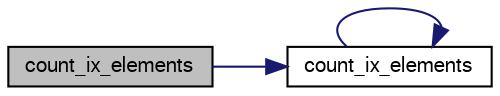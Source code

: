 digraph "count_ix_elements"
{
  bgcolor="transparent";
  edge [fontname="FreeSans",fontsize="10",labelfontname="FreeSans",labelfontsize="10"];
  node [fontname="FreeSans",fontsize="10",shape=record];
  rankdir="LR";
  Node1 [label="count_ix_elements",height=0.2,width=0.4,color="black", fillcolor="grey75", style="filled" fontcolor="black"];
  Node1 -> Node2 [color="midnightblue",fontsize="10",style="solid",fontname="FreeSans"];
  Node2 [label="count_ix_elements",height=0.2,width=0.4,color="black",URL="$list_8c.html#ad629ea6cac8be0118b1cd2e19466f6fc"];
  Node2 -> Node2 [color="midnightblue",fontsize="10",style="solid",fontname="FreeSans"];
}
